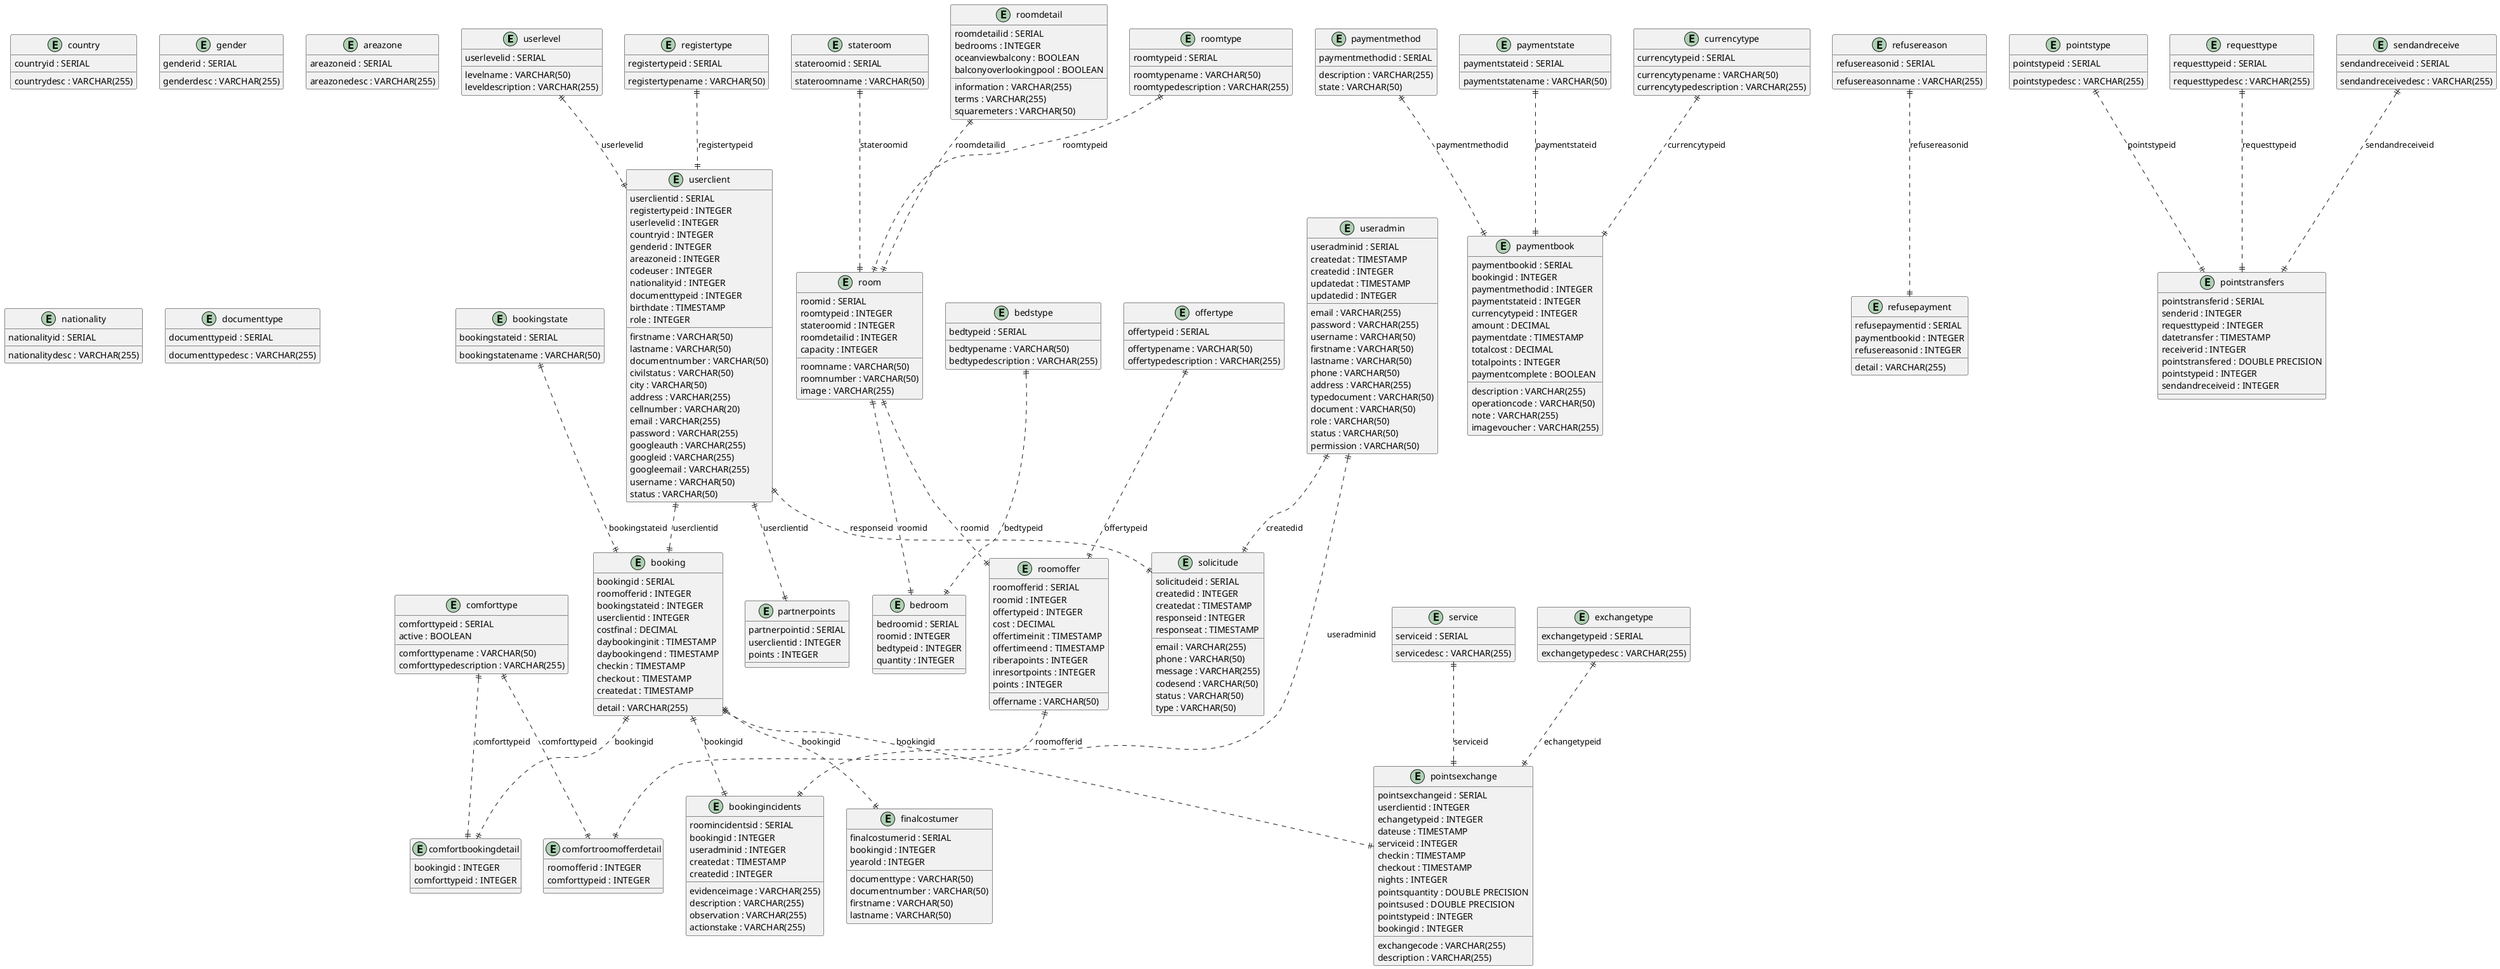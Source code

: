 @startuml
entity "userlevel" as userlevel {
  userlevelid : SERIAL
  levelname : VARCHAR(50)
  leveldescription : VARCHAR(255)
}

entity "roomdetail" as roomdetail {
  roomdetailid : SERIAL
  information : VARCHAR(255)
  terms : VARCHAR(255)
  bedrooms : INTEGER
  squaremeters : VARCHAR(50)
  oceanviewbalcony : BOOLEAN
  balconyoverlookingpool : BOOLEAN
}

entity "roomtype" as roomtype {
  roomtypeid : SERIAL
  roomtypename : VARCHAR(50)
  roomtypedescription : VARCHAR(255)
}

entity "stateroom" as stateroom {
  stateroomid : SERIAL
  stateroomname : VARCHAR(50)
}

entity "room" as room {
  roomid : SERIAL
  roomtypeid : INTEGER
  stateroomid : INTEGER
  roomdetailid : INTEGER
  roomname : VARCHAR(50)
  roomnumber : VARCHAR(50)
  image : VARCHAR(255)
  capacity : INTEGER
}

entity "offertype" as offertype {
  offertypeid : SERIAL
  offertypename : VARCHAR(50)
  offertypedescription : VARCHAR(255)
}

entity "roomoffer" as roomoffer {
  roomofferid : SERIAL
  roomid : INTEGER
  offertypeid : INTEGER
  cost : DECIMAL
  offertimeinit : TIMESTAMP
  offertimeend : TIMESTAMP
  offername : VARCHAR(50)
  riberapoints : INTEGER
  inresortpoints : INTEGER
  points : INTEGER
}

entity "bookingstate" as bookingstate {
  bookingstateid : SERIAL
  bookingstatename : VARCHAR(50)
}

entity "comforttype" as comforttype {
  comforttypeid : SERIAL
  comforttypename : VARCHAR(50)
  comforttypedescription : VARCHAR(255)
  active : BOOLEAN
}

entity "paymentmethod" as paymentmethod {
  paymentmethodid : SERIAL
  description : VARCHAR(255)
  state : VARCHAR(50)
}

entity "paymentstate" as paymentstate {
  paymentstateid : SERIAL
  paymentstatename : VARCHAR(50)
}

entity "registertype" as registertype {
  registertypeid : SERIAL
  registertypename : VARCHAR(50)
}

entity "useradmin" as useradmin {
  useradminid : SERIAL
  email : VARCHAR(255)
  password : VARCHAR(255)
  username : VARCHAR(50)
  firstname : VARCHAR(50)
  lastname : VARCHAR(50)
  phone : VARCHAR(50)
  address : VARCHAR(255)
  typedocument : VARCHAR(50)
  document : VARCHAR(50)
  role : VARCHAR(50)
  status : VARCHAR(50)
  permission : VARCHAR(50)
  createdat : TIMESTAMP
  createdid : INTEGER
  updatedat : TIMESTAMP
  updatedid : INTEGER
}

entity "userclient" as userclient {
  userclientid : SERIAL
  registertypeid : INTEGER
  userlevelid : INTEGER
  countryid : INTEGER
  genderid : INTEGER
  areazoneid : INTEGER
  codeuser : INTEGER
  firstname : VARCHAR(50)
  lastname : VARCHAR(50)
  nationalityid : INTEGER
  documenttypeid : INTEGER
  documentnumber : VARCHAR(50)
  birthdate : TIMESTAMP
  role : INTEGER
  civilstatus : VARCHAR(50)
  city : VARCHAR(50)
  address : VARCHAR(255)
  cellnumber : VARCHAR(20)
  email : VARCHAR(255)
  password : VARCHAR(255)
  googleauth : VARCHAR(255)
  googleid : VARCHAR(255)
  googleemail : VARCHAR(255)
  username : VARCHAR(50)
  status : VARCHAR(50)
}

entity "booking" as booking {
  bookingid : SERIAL
  roomofferid : INTEGER
  bookingstateid : INTEGER
  userclientid : INTEGER
  costfinal : DECIMAL
  detail : VARCHAR(255)
  daybookinginit : TIMESTAMP
  daybookingend : TIMESTAMP
  checkin : TIMESTAMP
  checkout : TIMESTAMP
  createdat : TIMESTAMP
}

entity "comfortbookingdetail" as comfortbookingdetail {
  bookingid : INTEGER
  comforttypeid : INTEGER
}

entity "finalcostumer" as finalcostumer {
  finalcostumerid : SERIAL
  bookingid : INTEGER
  documenttype : VARCHAR(50)
  documentnumber : VARCHAR(50)
  firstname : VARCHAR(50)
  lastname : VARCHAR(50)
  yearold : INTEGER
}

entity "partnerpoints" as partnerpoints {
  partnerpointid : SERIAL
  userclientid : INTEGER
  points : INTEGER
}

entity "bookingincidents" as bookingincidents {
  roomincidentsid : SERIAL
  bookingid : INTEGER
  useradminid : INTEGER
  evidenceimage : VARCHAR(255)
  description : VARCHAR(255)
  observation : VARCHAR(255)
  actionstake : VARCHAR(255)
  createdat : TIMESTAMP
  createdid : INTEGER
}

entity "refusereason" as refusereason {
  refusereasonid : SERIAL
  refusereasonname : VARCHAR(255)
}

entity "currencytype" as currencytype {
  currencytypeid : SERIAL
  currencytypename : VARCHAR(50)
  currencytypedescription : VARCHAR(255)
}

entity "paymentbook" as paymentbook {
  paymentbookid : SERIAL
  bookingid : INTEGER
  paymentmethodid : INTEGER
  paymentstateid : INTEGER
  currencytypeid : INTEGER
  amount : DECIMAL
  description : VARCHAR(255)
  paymentdate : TIMESTAMP
  operationcode : VARCHAR(50)
  note : VARCHAR(255)
  totalcost : DECIMAL
  imagevoucher : VARCHAR(255)
  totalpoints : INTEGER
  paymentcomplete : BOOLEAN
}

entity "refusepayment" as refusepayment {
  refusepaymentid : SERIAL
  paymentbookid : INTEGER
  refusereasonid : INTEGER
  detail : VARCHAR(255)
}

entity "comfortroomofferdetail" as comfortroomofferdetail {
  roomofferid : INTEGER
  comforttypeid : INTEGER
}

entity "bedstype" as bedstype {
  bedtypeid : SERIAL
  bedtypename : VARCHAR(50)
  bedtypedescription : VARCHAR(255)
}

entity "bedroom" as bedroom {
  bedroomid : SERIAL
  roomid : INTEGER
  bedtypeid : INTEGER
  quantity : INTEGER
}

entity "solicitude" as solicitude {
  solicitudeid : SERIAL
  email : VARCHAR(255)
  phone : VARCHAR(50)
  message : VARCHAR(255)
  codesend : VARCHAR(50)
  status : VARCHAR(50)
  type : VARCHAR(50)
  createdid : INTEGER
  createdat : TIMESTAMP
  responseid : INTEGER
  responseat : TIMESTAMP
}

entity "service" as service {
  serviceid : SERIAL
  servicedesc : VARCHAR(255)
}

entity "pointstype" as pointstype {
  pointstypeid : SERIAL
  pointstypedesc : VARCHAR(255)
}

entity "exchangetype" as exchangetype {
  exchangetypeid : SERIAL
  exchangetypedesc : VARCHAR(255)
}

entity "requesttype" as requesttype {
  requesttypeid : SERIAL
  requesttypedesc : VARCHAR(255)
}

entity "sendandreceive" as sendandreceive {
  sendandreceiveid : SERIAL
  sendandreceivedesc : VARCHAR(255)
}

entity "pointstransfers" as pointstransfers {
  pointstransferid : SERIAL
  senderid : INTEGER
  requesttypeid : INTEGER
  datetransfer : TIMESTAMP
  receiverid : INTEGER
  pointstransfered : DOUBLE PRECISION
  pointstypeid : INTEGER
  sendandreceiveid : INTEGER
}

entity "pointsexchange" as pointsexchange {
  pointsexchangeid : SERIAL
  userclientid : INTEGER
  echangetypeid : INTEGER
  dateuse : TIMESTAMP
  exchangecode : VARCHAR(255)
  serviceid : INTEGER
  description : VARCHAR(255)
  checkin : TIMESTAMP
  checkout : TIMESTAMP
  nights : INTEGER
  pointsquantity : DOUBLE PRECISION
  pointsused : DOUBLE PRECISION
  pointstypeid : INTEGER
  bookingid : INTEGER
}

entity "country" as country {
  countryid : SERIAL
  countrydesc : VARCHAR(255)
}

entity "gender" as gender {
  genderid : SERIAL
  genderdesc : VARCHAR(255)
}

entity "areazone" as areazone {
  areazoneid : SERIAL
  areazonedesc : VARCHAR(255)
}

entity "nationality" as nationality {
  nationalityid : SERIAL
  nationalitydesc : VARCHAR(255)
}

entity "documenttype" as documenttype {
  documenttypeid : SERIAL
  documenttypedesc : VARCHAR(255)
}

userlevel ||..|| userclient : userlevelid
roomdetail ||..|| room : roomdetailid
roomtype ||..|| room : roomtypeid
stateroom ||..|| room : stateroomid
offertype ||..|| roomoffer : offertypeid
room ||..|| roomoffer : roomid
bookingstate ||..|| booking : bookingstateid
comforttype ||..|| comfortbookingdetail : comforttypeid
paymentmethod ||..|| paymentbook : paymentmethodid
paymentstate ||..|| paymentbook : paymentstateid
registertype ||..|| userclient : registertypeid
useradmin ||..|| bookingincidents : useradminid
userclient ||..|| booking : userclientid
booking ||..|| comfortbookingdetail : bookingid
booking ||..|| finalcostumer : bookingid
userclient ||..|| partnerpoints : userclientid
booking ||..|| bookingincidents : bookingid
refusereason ||..|| refusepayment : refusereasonid
currencytype ||..|| paymentbook : currencytypeid
roomoffer ||..|| comfortroomofferdetail : roomofferid
comforttype ||..|| comfortroomofferdetail : comforttypeid
bedstype ||..|| bedroom : bedtypeid
room ||..|| bedroom : roomid
useradmin ||..|| solicitude : createdid
userclient ||..|| solicitude : responseid
service ||..|| pointsexchange : serviceid
pointstype ||..|| pointstransfers : pointstypeid
exchangetype ||..|| pointsexchange : echangetypeid
requesttype ||..|| pointstransfers : requesttypeid
sendandreceive ||..|| pointstransfers : sendandreceiveid
booking ||..|| pointsexchange : bookingid
@enduml